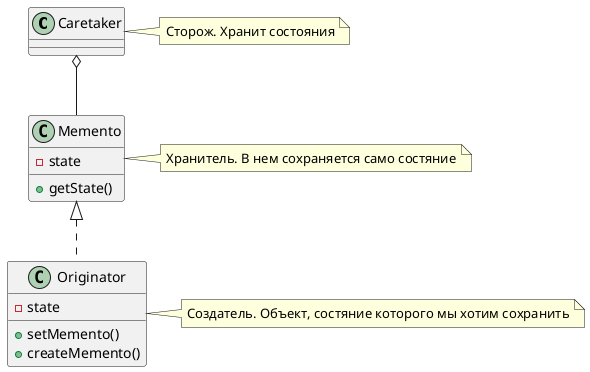 http://plantuml.com/class-diagram
@startuml
class Caretaker{
}
class Memento{
-state
+getState()
}
class Originator{
-state
+setMemento()
+createMemento()
}

Caretaker o-- Memento
Memento <|.. Originator

note right of Caretaker : Сторож. Хранит состояния
note right of Memento : Хранитель. В нем сохраняется само состяние
note right of Originator : Создатель. Объект, состяние которого мы хотим сохранить
@enduml
